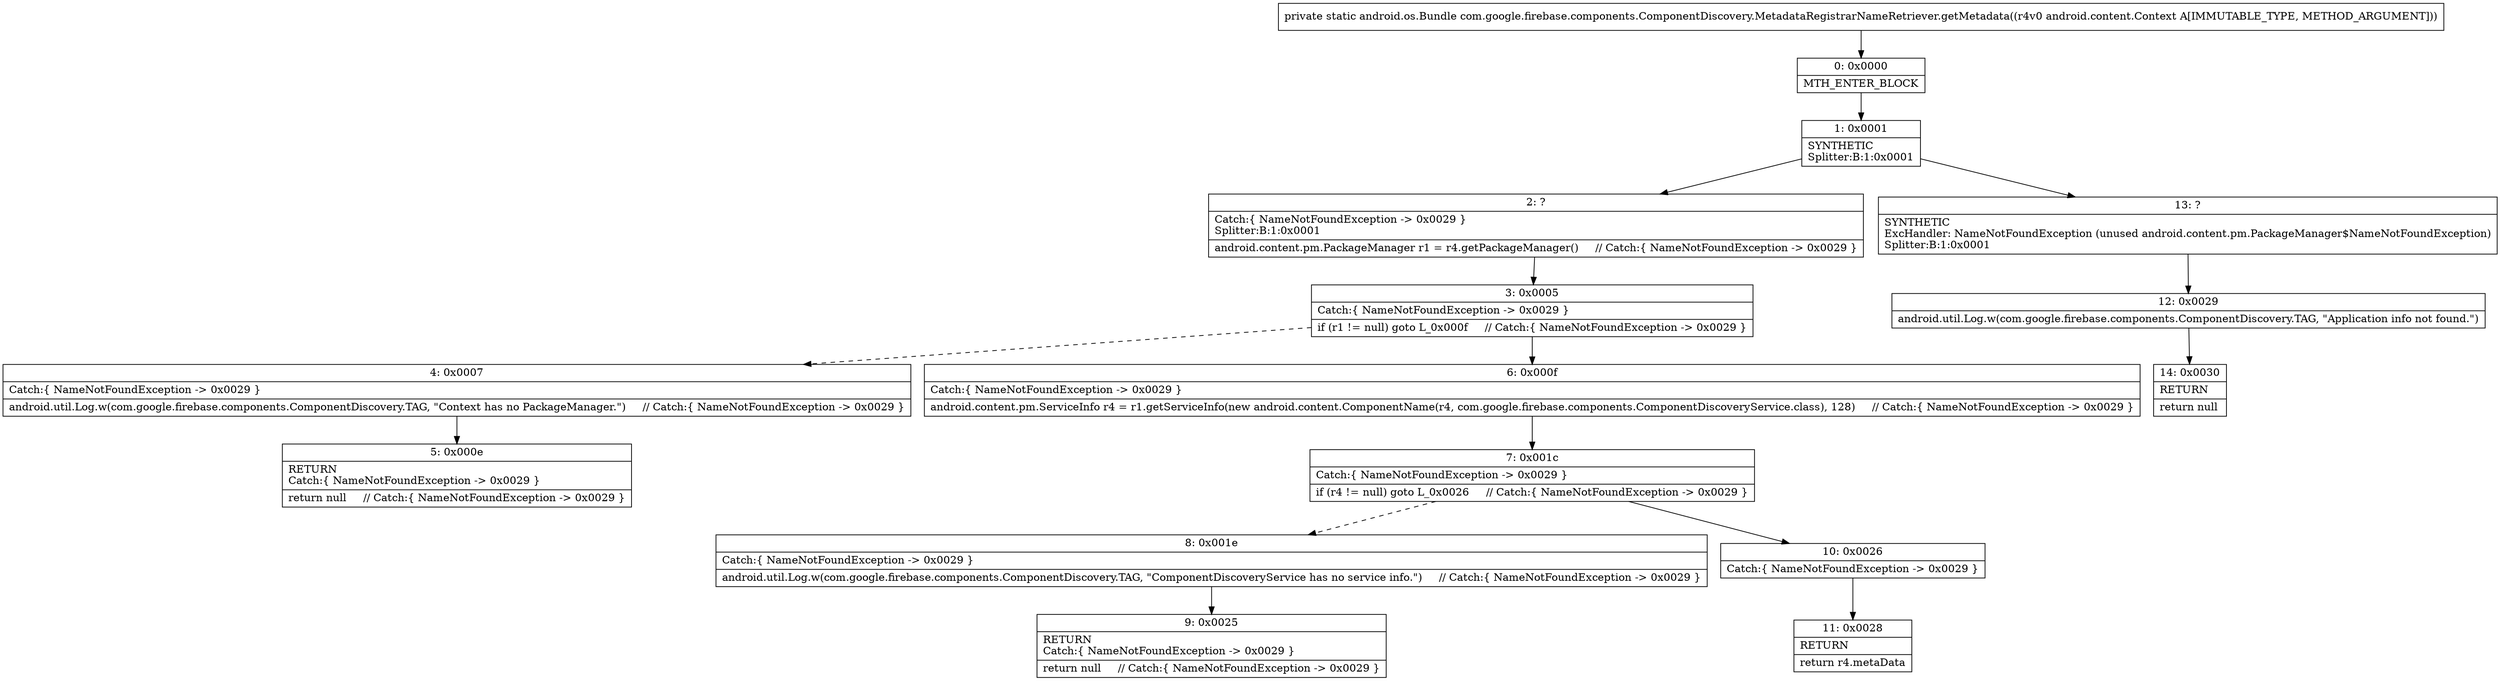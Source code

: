 digraph "CFG forcom.google.firebase.components.ComponentDiscovery.MetadataRegistrarNameRetriever.getMetadata(Landroid\/content\/Context;)Landroid\/os\/Bundle;" {
Node_0 [shape=record,label="{0\:\ 0x0000|MTH_ENTER_BLOCK\l}"];
Node_1 [shape=record,label="{1\:\ 0x0001|SYNTHETIC\lSplitter:B:1:0x0001\l}"];
Node_2 [shape=record,label="{2\:\ ?|Catch:\{ NameNotFoundException \-\> 0x0029 \}\lSplitter:B:1:0x0001\l|android.content.pm.PackageManager r1 = r4.getPackageManager()     \/\/ Catch:\{ NameNotFoundException \-\> 0x0029 \}\l}"];
Node_3 [shape=record,label="{3\:\ 0x0005|Catch:\{ NameNotFoundException \-\> 0x0029 \}\l|if (r1 != null) goto L_0x000f     \/\/ Catch:\{ NameNotFoundException \-\> 0x0029 \}\l}"];
Node_4 [shape=record,label="{4\:\ 0x0007|Catch:\{ NameNotFoundException \-\> 0x0029 \}\l|android.util.Log.w(com.google.firebase.components.ComponentDiscovery.TAG, \"Context has no PackageManager.\")     \/\/ Catch:\{ NameNotFoundException \-\> 0x0029 \}\l}"];
Node_5 [shape=record,label="{5\:\ 0x000e|RETURN\lCatch:\{ NameNotFoundException \-\> 0x0029 \}\l|return null     \/\/ Catch:\{ NameNotFoundException \-\> 0x0029 \}\l}"];
Node_6 [shape=record,label="{6\:\ 0x000f|Catch:\{ NameNotFoundException \-\> 0x0029 \}\l|android.content.pm.ServiceInfo r4 = r1.getServiceInfo(new android.content.ComponentName(r4, com.google.firebase.components.ComponentDiscoveryService.class), 128)     \/\/ Catch:\{ NameNotFoundException \-\> 0x0029 \}\l}"];
Node_7 [shape=record,label="{7\:\ 0x001c|Catch:\{ NameNotFoundException \-\> 0x0029 \}\l|if (r4 != null) goto L_0x0026     \/\/ Catch:\{ NameNotFoundException \-\> 0x0029 \}\l}"];
Node_8 [shape=record,label="{8\:\ 0x001e|Catch:\{ NameNotFoundException \-\> 0x0029 \}\l|android.util.Log.w(com.google.firebase.components.ComponentDiscovery.TAG, \"ComponentDiscoveryService has no service info.\")     \/\/ Catch:\{ NameNotFoundException \-\> 0x0029 \}\l}"];
Node_9 [shape=record,label="{9\:\ 0x0025|RETURN\lCatch:\{ NameNotFoundException \-\> 0x0029 \}\l|return null     \/\/ Catch:\{ NameNotFoundException \-\> 0x0029 \}\l}"];
Node_10 [shape=record,label="{10\:\ 0x0026|Catch:\{ NameNotFoundException \-\> 0x0029 \}\l}"];
Node_11 [shape=record,label="{11\:\ 0x0028|RETURN\l|return r4.metaData\l}"];
Node_12 [shape=record,label="{12\:\ 0x0029|android.util.Log.w(com.google.firebase.components.ComponentDiscovery.TAG, \"Application info not found.\")\l}"];
Node_13 [shape=record,label="{13\:\ ?|SYNTHETIC\lExcHandler: NameNotFoundException (unused android.content.pm.PackageManager$NameNotFoundException)\lSplitter:B:1:0x0001\l}"];
Node_14 [shape=record,label="{14\:\ 0x0030|RETURN\l|return null\l}"];
MethodNode[shape=record,label="{private static android.os.Bundle com.google.firebase.components.ComponentDiscovery.MetadataRegistrarNameRetriever.getMetadata((r4v0 android.content.Context A[IMMUTABLE_TYPE, METHOD_ARGUMENT])) }"];
MethodNode -> Node_0;
Node_0 -> Node_1;
Node_1 -> Node_2;
Node_1 -> Node_13;
Node_2 -> Node_3;
Node_3 -> Node_4[style=dashed];
Node_3 -> Node_6;
Node_4 -> Node_5;
Node_6 -> Node_7;
Node_7 -> Node_8[style=dashed];
Node_7 -> Node_10;
Node_8 -> Node_9;
Node_10 -> Node_11;
Node_12 -> Node_14;
Node_13 -> Node_12;
}

